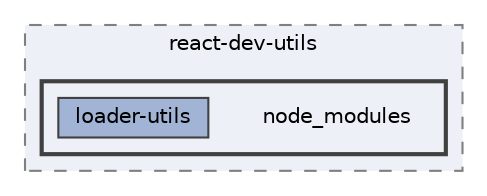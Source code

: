 digraph "pkiclassroomrescheduler/src/main/frontend/node_modules/react-dev-utils/node_modules"
{
 // LATEX_PDF_SIZE
  bgcolor="transparent";
  edge [fontname=Helvetica,fontsize=10,labelfontname=Helvetica,labelfontsize=10];
  node [fontname=Helvetica,fontsize=10,shape=box,height=0.2,width=0.4];
  compound=true
  subgraph clusterdir_ec727b068ea42c412fc355907516bacb {
    graph [ bgcolor="#edf0f7", pencolor="grey50", label="react-dev-utils", fontname=Helvetica,fontsize=10 style="filled,dashed", URL="dir_ec727b068ea42c412fc355907516bacb.html",tooltip=""]
  subgraph clusterdir_6efa4e5efc4574d389b9c1a6b0b90001 {
    graph [ bgcolor="#edf0f7", pencolor="grey25", label="", fontname=Helvetica,fontsize=10 style="filled,bold", URL="dir_6efa4e5efc4574d389b9c1a6b0b90001.html",tooltip=""]
    dir_6efa4e5efc4574d389b9c1a6b0b90001 [shape=plaintext, label="node_modules"];
  dir_598cb63125fb02d82eaaa305c4111b8b [label="loader-utils", fillcolor="#a2b4d6", color="grey25", style="filled", URL="dir_598cb63125fb02d82eaaa305c4111b8b.html",tooltip=""];
  }
  }
}
